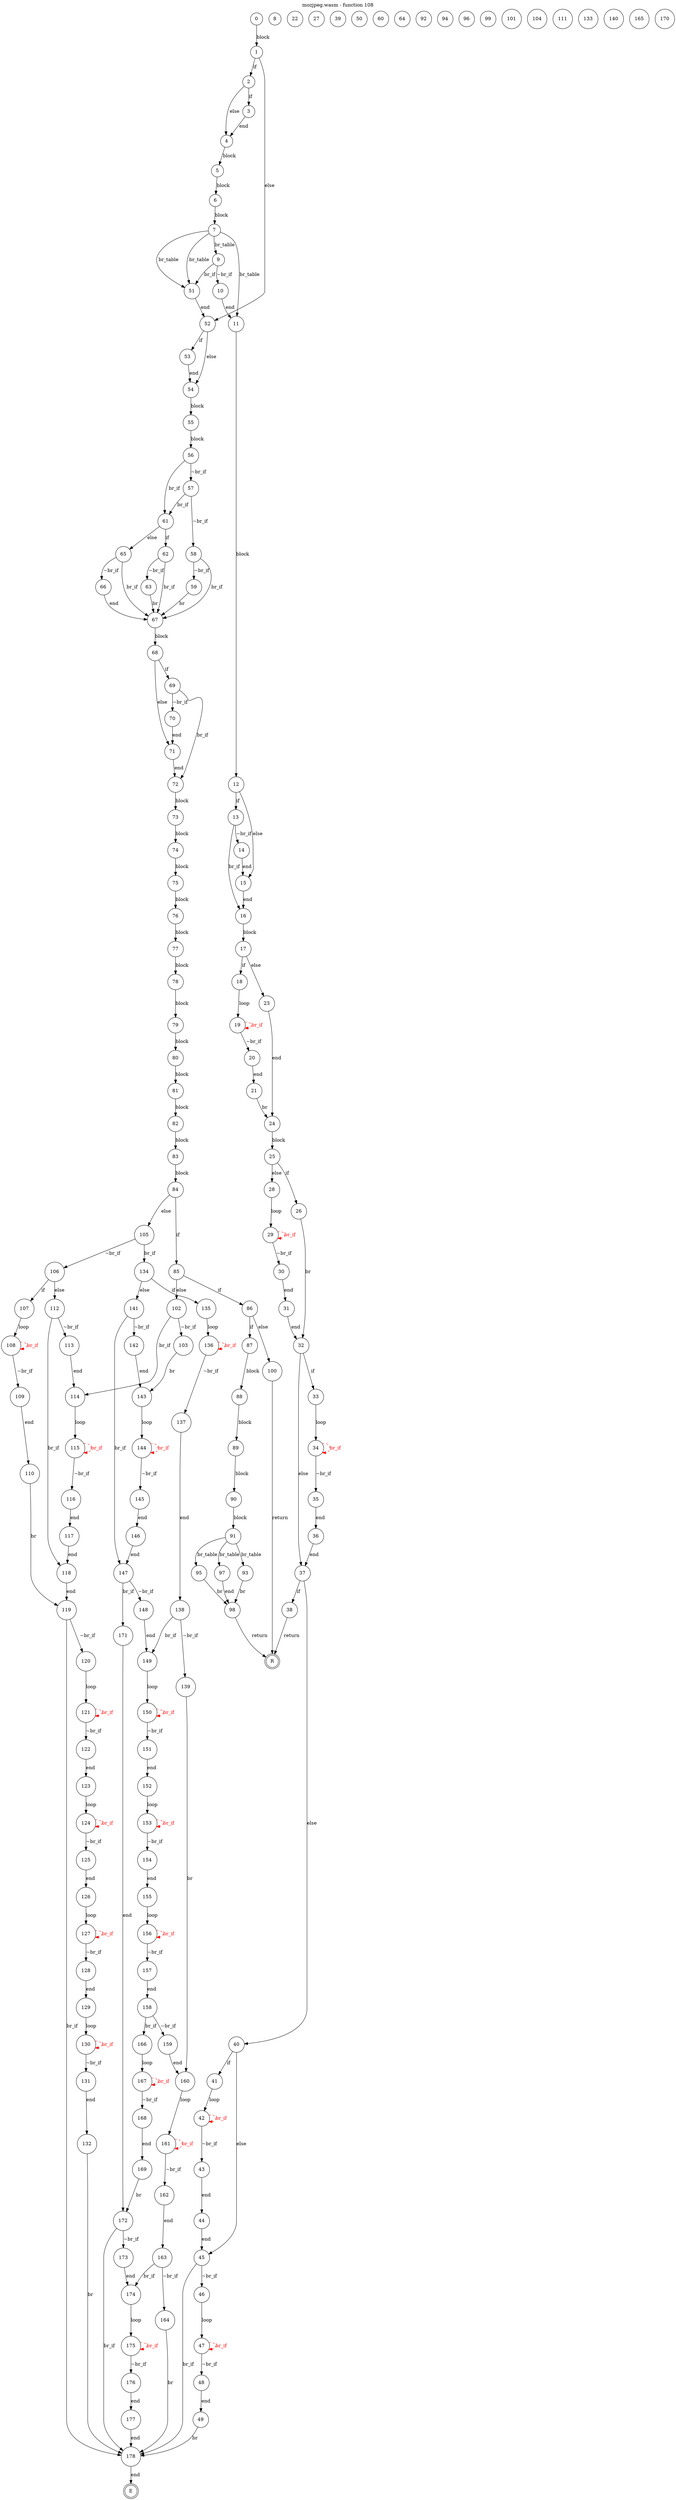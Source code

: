digraph finite_state_machine {
    label = "mozjpeg.wasm - function 108"
    labelloc =  t
    labelfontsize = 16
    labelfontcolor = black
    labelfontname = "Helvetica"
    node [shape = doublecircle]; E R ;
node [shape=circle, fontcolor=black, style="", label="0"]0
node [shape=circle, fontcolor=black, style="", label="1"]1
node [shape=circle, fontcolor=black, style="", label="2"]2
node [shape=circle, fontcolor=black, style="", label="3"]3
node [shape=circle, fontcolor=black, style="", label="4"]4
node [shape=circle, fontcolor=black, style="", label="5"]5
node [shape=circle, fontcolor=black, style="", label="6"]6
node [shape=circle, fontcolor=black, style="", label="7"]7
node [shape=circle, fontcolor=black, style="", label="8"]8
node [shape=circle, fontcolor=black, style="", label="9"]9
node [shape=circle, fontcolor=black, style="", label="10"]10
node [shape=circle, fontcolor=black, style="", label="11"]11
node [shape=circle, fontcolor=black, style="", label="12"]12
node [shape=circle, fontcolor=black, style="", label="13"]13
node [shape=circle, fontcolor=black, style="", label="14"]14
node [shape=circle, fontcolor=black, style="", label="15"]15
node [shape=circle, fontcolor=black, style="", label="16"]16
node [shape=circle, fontcolor=black, style="", label="17"]17
node [shape=circle, fontcolor=black, style="", label="18"]18
node [shape=circle, fontcolor=black, style="", label="19"]19
node [shape=circle, fontcolor=black, style="", label="20"]20
node [shape=circle, fontcolor=black, style="", label="21"]21
node [shape=circle, fontcolor=black, style="", label="22"]22
node [shape=circle, fontcolor=black, style="", label="23"]23
node [shape=circle, fontcolor=black, style="", label="24"]24
node [shape=circle, fontcolor=black, style="", label="25"]25
node [shape=circle, fontcolor=black, style="", label="26"]26
node [shape=circle, fontcolor=black, style="", label="27"]27
node [shape=circle, fontcolor=black, style="", label="28"]28
node [shape=circle, fontcolor=black, style="", label="29"]29
node [shape=circle, fontcolor=black, style="", label="30"]30
node [shape=circle, fontcolor=black, style="", label="31"]31
node [shape=circle, fontcolor=black, style="", label="32"]32
node [shape=circle, fontcolor=black, style="", label="33"]33
node [shape=circle, fontcolor=black, style="", label="34"]34
node [shape=circle, fontcolor=black, style="", label="35"]35
node [shape=circle, fontcolor=black, style="", label="36"]36
node [shape=circle, fontcolor=black, style="", label="37"]37
node [shape=circle, fontcolor=black, style="", label="38"]38
node [shape=circle, fontcolor=black, style="", label="39"]39
node [shape=circle, fontcolor=black, style="", label="40"]40
node [shape=circle, fontcolor=black, style="", label="41"]41
node [shape=circle, fontcolor=black, style="", label="42"]42
node [shape=circle, fontcolor=black, style="", label="43"]43
node [shape=circle, fontcolor=black, style="", label="44"]44
node [shape=circle, fontcolor=black, style="", label="45"]45
node [shape=circle, fontcolor=black, style="", label="46"]46
node [shape=circle, fontcolor=black, style="", label="47"]47
node [shape=circle, fontcolor=black, style="", label="48"]48
node [shape=circle, fontcolor=black, style="", label="49"]49
node [shape=circle, fontcolor=black, style="", label="50"]50
node [shape=circle, fontcolor=black, style="", label="51"]51
node [shape=circle, fontcolor=black, style="", label="52"]52
node [shape=circle, fontcolor=black, style="", label="53"]53
node [shape=circle, fontcolor=black, style="", label="54"]54
node [shape=circle, fontcolor=black, style="", label="55"]55
node [shape=circle, fontcolor=black, style="", label="56"]56
node [shape=circle, fontcolor=black, style="", label="57"]57
node [shape=circle, fontcolor=black, style="", label="58"]58
node [shape=circle, fontcolor=black, style="", label="59"]59
node [shape=circle, fontcolor=black, style="", label="60"]60
node [shape=circle, fontcolor=black, style="", label="61"]61
node [shape=circle, fontcolor=black, style="", label="62"]62
node [shape=circle, fontcolor=black, style="", label="63"]63
node [shape=circle, fontcolor=black, style="", label="64"]64
node [shape=circle, fontcolor=black, style="", label="65"]65
node [shape=circle, fontcolor=black, style="", label="66"]66
node [shape=circle, fontcolor=black, style="", label="67"]67
node [shape=circle, fontcolor=black, style="", label="68"]68
node [shape=circle, fontcolor=black, style="", label="69"]69
node [shape=circle, fontcolor=black, style="", label="70"]70
node [shape=circle, fontcolor=black, style="", label="71"]71
node [shape=circle, fontcolor=black, style="", label="72"]72
node [shape=circle, fontcolor=black, style="", label="73"]73
node [shape=circle, fontcolor=black, style="", label="74"]74
node [shape=circle, fontcolor=black, style="", label="75"]75
node [shape=circle, fontcolor=black, style="", label="76"]76
node [shape=circle, fontcolor=black, style="", label="77"]77
node [shape=circle, fontcolor=black, style="", label="78"]78
node [shape=circle, fontcolor=black, style="", label="79"]79
node [shape=circle, fontcolor=black, style="", label="80"]80
node [shape=circle, fontcolor=black, style="", label="81"]81
node [shape=circle, fontcolor=black, style="", label="82"]82
node [shape=circle, fontcolor=black, style="", label="83"]83
node [shape=circle, fontcolor=black, style="", label="84"]84
node [shape=circle, fontcolor=black, style="", label="85"]85
node [shape=circle, fontcolor=black, style="", label="86"]86
node [shape=circle, fontcolor=black, style="", label="87"]87
node [shape=circle, fontcolor=black, style="", label="88"]88
node [shape=circle, fontcolor=black, style="", label="89"]89
node [shape=circle, fontcolor=black, style="", label="90"]90
node [shape=circle, fontcolor=black, style="", label="91"]91
node [shape=circle, fontcolor=black, style="", label="92"]92
node [shape=circle, fontcolor=black, style="", label="93"]93
node [shape=circle, fontcolor=black, style="", label="94"]94
node [shape=circle, fontcolor=black, style="", label="95"]95
node [shape=circle, fontcolor=black, style="", label="96"]96
node [shape=circle, fontcolor=black, style="", label="97"]97
node [shape=circle, fontcolor=black, style="", label="98"]98
node [shape=circle, fontcolor=black, style="", label="99"]99
node [shape=circle, fontcolor=black, style="", label="100"]100
node [shape=circle, fontcolor=black, style="", label="101"]101
node [shape=circle, fontcolor=black, style="", label="102"]102
node [shape=circle, fontcolor=black, style="", label="103"]103
node [shape=circle, fontcolor=black, style="", label="104"]104
node [shape=circle, fontcolor=black, style="", label="105"]105
node [shape=circle, fontcolor=black, style="", label="106"]106
node [shape=circle, fontcolor=black, style="", label="107"]107
node [shape=circle, fontcolor=black, style="", label="108"]108
node [shape=circle, fontcolor=black, style="", label="109"]109
node [shape=circle, fontcolor=black, style="", label="110"]110
node [shape=circle, fontcolor=black, style="", label="111"]111
node [shape=circle, fontcolor=black, style="", label="112"]112
node [shape=circle, fontcolor=black, style="", label="113"]113
node [shape=circle, fontcolor=black, style="", label="114"]114
node [shape=circle, fontcolor=black, style="", label="115"]115
node [shape=circle, fontcolor=black, style="", label="116"]116
node [shape=circle, fontcolor=black, style="", label="117"]117
node [shape=circle, fontcolor=black, style="", label="118"]118
node [shape=circle, fontcolor=black, style="", label="119"]119
node [shape=circle, fontcolor=black, style="", label="120"]120
node [shape=circle, fontcolor=black, style="", label="121"]121
node [shape=circle, fontcolor=black, style="", label="122"]122
node [shape=circle, fontcolor=black, style="", label="123"]123
node [shape=circle, fontcolor=black, style="", label="124"]124
node [shape=circle, fontcolor=black, style="", label="125"]125
node [shape=circle, fontcolor=black, style="", label="126"]126
node [shape=circle, fontcolor=black, style="", label="127"]127
node [shape=circle, fontcolor=black, style="", label="128"]128
node [shape=circle, fontcolor=black, style="", label="129"]129
node [shape=circle, fontcolor=black, style="", label="130"]130
node [shape=circle, fontcolor=black, style="", label="131"]131
node [shape=circle, fontcolor=black, style="", label="132"]132
node [shape=circle, fontcolor=black, style="", label="133"]133
node [shape=circle, fontcolor=black, style="", label="134"]134
node [shape=circle, fontcolor=black, style="", label="135"]135
node [shape=circle, fontcolor=black, style="", label="136"]136
node [shape=circle, fontcolor=black, style="", label="137"]137
node [shape=circle, fontcolor=black, style="", label="138"]138
node [shape=circle, fontcolor=black, style="", label="139"]139
node [shape=circle, fontcolor=black, style="", label="140"]140
node [shape=circle, fontcolor=black, style="", label="141"]141
node [shape=circle, fontcolor=black, style="", label="142"]142
node [shape=circle, fontcolor=black, style="", label="143"]143
node [shape=circle, fontcolor=black, style="", label="144"]144
node [shape=circle, fontcolor=black, style="", label="145"]145
node [shape=circle, fontcolor=black, style="", label="146"]146
node [shape=circle, fontcolor=black, style="", label="147"]147
node [shape=circle, fontcolor=black, style="", label="148"]148
node [shape=circle, fontcolor=black, style="", label="149"]149
node [shape=circle, fontcolor=black, style="", label="150"]150
node [shape=circle, fontcolor=black, style="", label="151"]151
node [shape=circle, fontcolor=black, style="", label="152"]152
node [shape=circle, fontcolor=black, style="", label="153"]153
node [shape=circle, fontcolor=black, style="", label="154"]154
node [shape=circle, fontcolor=black, style="", label="155"]155
node [shape=circle, fontcolor=black, style="", label="156"]156
node [shape=circle, fontcolor=black, style="", label="157"]157
node [shape=circle, fontcolor=black, style="", label="158"]158
node [shape=circle, fontcolor=black, style="", label="159"]159
node [shape=circle, fontcolor=black, style="", label="160"]160
node [shape=circle, fontcolor=black, style="", label="161"]161
node [shape=circle, fontcolor=black, style="", label="162"]162
node [shape=circle, fontcolor=black, style="", label="163"]163
node [shape=circle, fontcolor=black, style="", label="164"]164
node [shape=circle, fontcolor=black, style="", label="165"]165
node [shape=circle, fontcolor=black, style="", label="166"]166
node [shape=circle, fontcolor=black, style="", label="167"]167
node [shape=circle, fontcolor=black, style="", label="168"]168
node [shape=circle, fontcolor=black, style="", label="169"]169
node [shape=circle, fontcolor=black, style="", label="170"]170
node [shape=circle, fontcolor=black, style="", label="171"]171
node [shape=circle, fontcolor=black, style="", label="172"]172
node [shape=circle, fontcolor=black, style="", label="173"]173
node [shape=circle, fontcolor=black, style="", label="174"]174
node [shape=circle, fontcolor=black, style="", label="175"]175
node [shape=circle, fontcolor=black, style="", label="176"]176
node [shape=circle, fontcolor=black, style="", label="177"]177
node [shape=circle, fontcolor=black, style="", label="178"]178
node [shape=circle, fontcolor=black, style="", label="E"]E
node [shape=circle, fontcolor=black, style="", label="R"]R
    0 -> 1[label="block"];
    1 -> 2[label="if"];
    1 -> 52[label="else"];
    2 -> 3[label="if"];
    2 -> 4[label="else"];
    3 -> 4[label="end"];
    4 -> 5[label="block"];
    5 -> 6[label="block"];
    6 -> 7[label="block"];
    7 -> 11[label="br_table"];
    7 -> 51[label="br_table"];
    7 -> 9[label="br_table"];
    7 -> 51[label="br_table"];
    9 -> 10[label="~br_if"];
    9 -> 51[label="br_if"];
    10 -> 11[label="end"];
    11 -> 12[label="block"];
    12 -> 13[label="if"];
    12 -> 15[label="else"];
    13 -> 14[label="~br_if"];
    13 -> 16[label="br_if"];
    14 -> 15[label="end"];
    15 -> 16[label="end"];
    16 -> 17[label="block"];
    17 -> 18[label="if"];
    17 -> 23[label="else"];
    18 -> 19[label="loop"];
    19 -> 20[label="~br_if"];
    19 -> 19[style="dashed" color="red" fontcolor="red" label="br_if"];
    20 -> 21[label="end"];
    21 -> 24[label="br"];
    23 -> 24[label="end"];
    24 -> 25[label="block"];
    25 -> 26[label="if"];
    25 -> 28[label="else"];
    26 -> 32[label="br"];
    28 -> 29[label="loop"];
    29 -> 30[label="~br_if"];
    29 -> 29[style="dashed" color="red" fontcolor="red" label="br_if"];
    30 -> 31[label="end"];
    31 -> 32[label="end"];
    32 -> 33[label="if"];
    32 -> 37[label="else"];
    33 -> 34[label="loop"];
    34 -> 35[label="~br_if"];
    34 -> 34[style="dashed" color="red" fontcolor="red" label="br_if"];
    35 -> 36[label="end"];
    36 -> 37[label="end"];
    37 -> 38[label="if"];
    37 -> 40[label="else"];
    38 -> R[label="return"];
    40 -> 41[label="if"];
    40 -> 45[label="else"];
    41 -> 42[label="loop"];
    42 -> 43[label="~br_if"];
    42 -> 42[style="dashed" color="red" fontcolor="red" label="br_if"];
    43 -> 44[label="end"];
    44 -> 45[label="end"];
    45 -> 46[label="~br_if"];
    45 -> 178[label="br_if"];
    46 -> 47[label="loop"];
    47 -> 48[label="~br_if"];
    47 -> 47[style="dashed" color="red" fontcolor="red" label="br_if"];
    48 -> 49[label="end"];
    49 -> 178[label="br"];
    51 -> 52[label="end"];
    52 -> 53[label="if"];
    52 -> 54[label="else"];
    53 -> 54[label="end"];
    54 -> 55[label="block"];
    55 -> 56[label="block"];
    56 -> 57[label="~br_if"];
    56 -> 61[label="br_if"];
    57 -> 58[label="~br_if"];
    57 -> 61[label="br_if"];
    58 -> 59[label="~br_if"];
    58 -> 67[label="br_if"];
    59 -> 67[label="br"];
    61 -> 62[label="if"];
    61 -> 65[label="else"];
    62 -> 63[label="~br_if"];
    62 -> 67[label="br_if"];
    63 -> 67[label="br"];
    65 -> 66[label="~br_if"];
    65 -> 67[label="br_if"];
    66 -> 67[label="end"];
    67 -> 68[label="block"];
    68 -> 69[label="if"];
    68 -> 71[label="else"];
    69 -> 70[label="~br_if"];
    69 -> 72[label="br_if"];
    70 -> 71[label="end"];
    71 -> 72[label="end"];
    72 -> 73[label="block"];
    73 -> 74[label="block"];
    74 -> 75[label="block"];
    75 -> 76[label="block"];
    76 -> 77[label="block"];
    77 -> 78[label="block"];
    78 -> 79[label="block"];
    79 -> 80[label="block"];
    80 -> 81[label="block"];
    81 -> 82[label="block"];
    82 -> 83[label="block"];
    83 -> 84[label="block"];
    84 -> 85[label="if"];
    84 -> 105[label="else"];
    85 -> 86[label="if"];
    85 -> 102[label="else"];
    86 -> 87[label="if"];
    86 -> 100[label="else"];
    87 -> 88[label="block"];
    88 -> 89[label="block"];
    89 -> 90[label="block"];
    90 -> 91[label="block"];
    91 -> 93[label="br_table"];
    91 -> 95[label="br_table"];
    91 -> 97[label="br_table"];
    93 -> 98[label="br"];
    95 -> 98[label="br"];
    97 -> 98[label="end"];
    98 -> R[label="return"];
    100 -> R[label="return"];
    102 -> 103[label="~br_if"];
    102 -> 114[label="br_if"];
    103 -> 143[label="br"];
    105 -> 106[label="~br_if"];
    105 -> 134[label="br_if"];
    106 -> 107[label="if"];
    106 -> 112[label="else"];
    107 -> 108[label="loop"];
    108 -> 109[label="~br_if"];
    108 -> 108[style="dashed" color="red" fontcolor="red" label="br_if"];
    109 -> 110[label="end"];
    110 -> 119[label="br"];
    112 -> 113[label="~br_if"];
    112 -> 118[label="br_if"];
    113 -> 114[label="end"];
    114 -> 115[label="loop"];
    115 -> 116[label="~br_if"];
    115 -> 115[style="dashed" color="red" fontcolor="red" label="br_if"];
    116 -> 117[label="end"];
    117 -> 118[label="end"];
    118 -> 119[label="end"];
    119 -> 120[label="~br_if"];
    119 -> 178[label="br_if"];
    120 -> 121[label="loop"];
    121 -> 122[label="~br_if"];
    121 -> 121[style="dashed" color="red" fontcolor="red" label="br_if"];
    122 -> 123[label="end"];
    123 -> 124[label="loop"];
    124 -> 125[label="~br_if"];
    124 -> 124[style="dashed" color="red" fontcolor="red" label="br_if"];
    125 -> 126[label="end"];
    126 -> 127[label="loop"];
    127 -> 128[label="~br_if"];
    127 -> 127[style="dashed" color="red" fontcolor="red" label="br_if"];
    128 -> 129[label="end"];
    129 -> 130[label="loop"];
    130 -> 131[label="~br_if"];
    130 -> 130[style="dashed" color="red" fontcolor="red" label="br_if"];
    131 -> 132[label="end"];
    132 -> 178[label="br"];
    134 -> 135[label="if"];
    134 -> 141[label="else"];
    135 -> 136[label="loop"];
    136 -> 137[label="~br_if"];
    136 -> 136[style="dashed" color="red" fontcolor="red" label="br_if"];
    137 -> 138[label="end"];
    138 -> 139[label="~br_if"];
    138 -> 149[label="br_if"];
    139 -> 160[label="br"];
    141 -> 142[label="~br_if"];
    141 -> 147[label="br_if"];
    142 -> 143[label="end"];
    143 -> 144[label="loop"];
    144 -> 145[label="~br_if"];
    144 -> 144[style="dashed" color="red" fontcolor="red" label="br_if"];
    145 -> 146[label="end"];
    146 -> 147[label="end"];
    147 -> 148[label="~br_if"];
    147 -> 171[label="br_if"];
    148 -> 149[label="end"];
    149 -> 150[label="loop"];
    150 -> 151[label="~br_if"];
    150 -> 150[style="dashed" color="red" fontcolor="red" label="br_if"];
    151 -> 152[label="end"];
    152 -> 153[label="loop"];
    153 -> 154[label="~br_if"];
    153 -> 153[style="dashed" color="red" fontcolor="red" label="br_if"];
    154 -> 155[label="end"];
    155 -> 156[label="loop"];
    156 -> 157[label="~br_if"];
    156 -> 156[style="dashed" color="red" fontcolor="red" label="br_if"];
    157 -> 158[label="end"];
    158 -> 159[label="~br_if"];
    158 -> 166[label="br_if"];
    159 -> 160[label="end"];
    160 -> 161[label="loop"];
    161 -> 162[label="~br_if"];
    161 -> 161[style="dashed" color="red" fontcolor="red" label="br_if"];
    162 -> 163[label="end"];
    163 -> 164[label="~br_if"];
    163 -> 174[label="br_if"];
    164 -> 178[label="br"];
    166 -> 167[label="loop"];
    167 -> 168[label="~br_if"];
    167 -> 167[style="dashed" color="red" fontcolor="red" label="br_if"];
    168 -> 169[label="end"];
    169 -> 172[label="br"];
    171 -> 172[label="end"];
    172 -> 173[label="~br_if"];
    172 -> 178[label="br_if"];
    173 -> 174[label="end"];
    174 -> 175[label="loop"];
    175 -> 176[label="~br_if"];
    175 -> 175[style="dashed" color="red" fontcolor="red" label="br_if"];
    176 -> 177[label="end"];
    177 -> 178[label="end"];
    178 -> E[label="end"];
}
